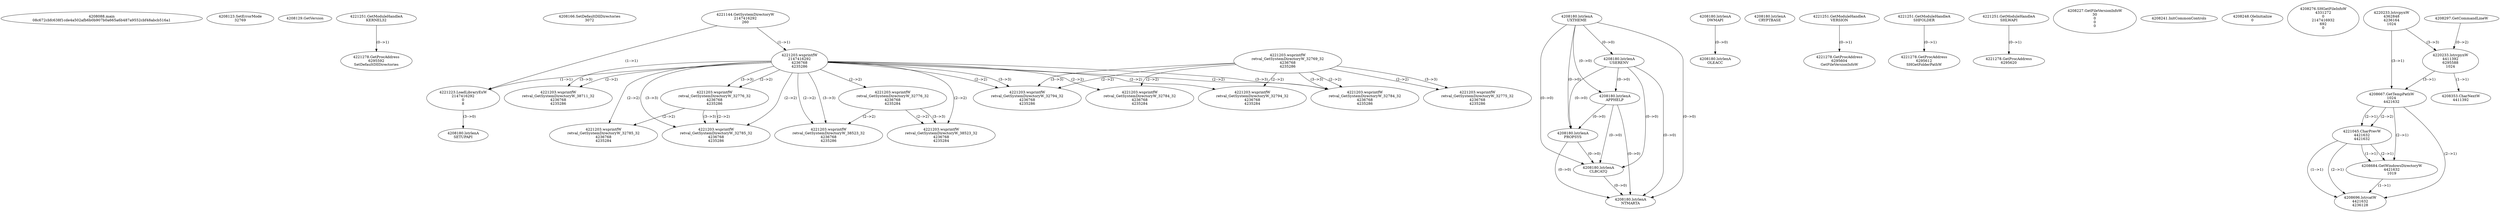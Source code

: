 // Global SCDG with merge call
digraph {
	0 [label="4208088.main
08c672cbfc638f1cde4a502afb6b0b907b0a665a6b487a9552cbf48abcb516a1"]
	1 [label="4208123.SetErrorMode
32769"]
	2 [label="4208129.GetVersion
"]
	3 [label="4221251.GetModuleHandleA
KERNEL32"]
	4 [label="4221278.GetProcAddress
6295592
SetDefaultDllDirectories"]
	3 -> 4 [label="(0-->1)"]
	5 [label="4208166.SetDefaultDllDirectories
3072"]
	6 [label="4221144.GetSystemDirectoryW
2147416292
260"]
	7 [label="4221203.wsprintfW
2147416292
4236768
4235286"]
	6 -> 7 [label="(1-->1)"]
	8 [label="4221223.LoadLibraryExW
2147416292
0
8"]
	6 -> 8 [label="(1-->1)"]
	7 -> 8 [label="(1-->1)"]
	9 [label="4208180.lstrlenA
UXTHEME"]
	10 [label="4221203.wsprintfW
retval_GetSystemDirectoryW_32776_32
4236768
4235284"]
	7 -> 10 [label="(2-->2)"]
	11 [label="4208180.lstrlenA
USERENV"]
	9 -> 11 [label="(0-->0)"]
	12 [label="4208180.lstrlenA
SETUPAPI"]
	8 -> 12 [label="(3-->0)"]
	13 [label="4208180.lstrlenA
APPHELP"]
	9 -> 13 [label="(0-->0)"]
	11 -> 13 [label="(0-->0)"]
	14 [label="4208180.lstrlenA
PROPSYS"]
	9 -> 14 [label="(0-->0)"]
	11 -> 14 [label="(0-->0)"]
	13 -> 14 [label="(0-->0)"]
	15 [label="4208180.lstrlenA
DWMAPI"]
	16 [label="4221203.wsprintfW
retval_GetSystemDirectoryW_38523_32
4236768
4235286"]
	7 -> 16 [label="(2-->2)"]
	10 -> 16 [label="(2-->2)"]
	7 -> 16 [label="(3-->3)"]
	17 [label="4208180.lstrlenA
CRYPTBASE"]
	18 [label="4208180.lstrlenA
OLEACC"]
	15 -> 18 [label="(0-->0)"]
	19 [label="4208180.lstrlenA
CLBCATQ"]
	9 -> 19 [label="(0-->0)"]
	11 -> 19 [label="(0-->0)"]
	13 -> 19 [label="(0-->0)"]
	14 -> 19 [label="(0-->0)"]
	20 [label="4208180.lstrlenA
NTMARTA"]
	9 -> 20 [label="(0-->0)"]
	11 -> 20 [label="(0-->0)"]
	13 -> 20 [label="(0-->0)"]
	14 -> 20 [label="(0-->0)"]
	19 -> 20 [label="(0-->0)"]
	21 [label="4221251.GetModuleHandleA
VERSION"]
	22 [label="4221278.GetProcAddress
6295604
GetFileVersionInfoW"]
	21 -> 22 [label="(0-->1)"]
	23 [label="4221251.GetModuleHandleA
SHFOLDER"]
	24 [label="4221278.GetProcAddress
6295612
SHGetFolderPathW"]
	23 -> 24 [label="(0-->1)"]
	25 [label="4221251.GetModuleHandleA
SHLWAPI"]
	26 [label="4221278.GetProcAddress
6295620
"]
	25 -> 26 [label="(0-->1)"]
	27 [label="4208227.GetFileVersionInfoW
30
0
0
0"]
	28 [label="4208241.InitCommonControls
"]
	29 [label="4208248.OleInitialize
0"]
	30 [label="4208276.SHGetFileInfoW
4331272
0
2147416932
692
0"]
	31 [label="4220233.lstrcpynW
4362848
4236164
1024"]
	32 [label="4208297.GetCommandLineW
"]
	33 [label="4220233.lstrcpynW
4411392
6295588
1024"]
	32 -> 33 [label="(0-->2)"]
	31 -> 33 [label="(3-->3)"]
	34 [label="4208353.CharNextW
4411392"]
	33 -> 34 [label="(1-->1)"]
	35 [label="4208667.GetTempPathW
1024
4421632"]
	31 -> 35 [label="(3-->1)"]
	33 -> 35 [label="(3-->1)"]
	36 [label="4221045.CharPrevW
4421632
4421632"]
	35 -> 36 [label="(2-->1)"]
	35 -> 36 [label="(2-->2)"]
	37 [label="4208684.GetWindowsDirectoryW
4421632
1019"]
	35 -> 37 [label="(2-->1)"]
	36 -> 37 [label="(1-->1)"]
	36 -> 37 [label="(2-->1)"]
	38 [label="4208696.lstrcatW
4421632
4236128"]
	35 -> 38 [label="(2-->1)"]
	36 -> 38 [label="(1-->1)"]
	36 -> 38 [label="(2-->1)"]
	37 -> 38 [label="(1-->1)"]
	39 [label="4221203.wsprintfW
retval_GetSystemDirectoryW_38711_32
4236768
4235286"]
	7 -> 39 [label="(2-->2)"]
	7 -> 39 [label="(3-->3)"]
	40 [label="4221203.wsprintfW
retval_GetSystemDirectoryW_38523_32
4236768
4235284"]
	7 -> 40 [label="(2-->2)"]
	10 -> 40 [label="(2-->2)"]
	10 -> 40 [label="(3-->3)"]
	41 [label="4221203.wsprintfW
retval_GetSystemDirectoryW_32769_32
4236768
4235286"]
	42 [label="4221203.wsprintfW
retval_GetSystemDirectoryW_32775_32
4236768
4235286"]
	41 -> 42 [label="(2-->2)"]
	41 -> 42 [label="(3-->3)"]
	43 [label="4221203.wsprintfW
retval_GetSystemDirectoryW_32784_32
4236768
4235286"]
	7 -> 43 [label="(2-->2)"]
	41 -> 43 [label="(2-->2)"]
	7 -> 43 [label="(3-->3)"]
	41 -> 43 [label="(3-->3)"]
	44 [label="4221203.wsprintfW
retval_GetSystemDirectoryW_32776_32
4236768
4235286"]
	7 -> 44 [label="(2-->2)"]
	7 -> 44 [label="(3-->3)"]
	45 [label="4221203.wsprintfW
retval_GetSystemDirectoryW_32785_32
4236768
4235286"]
	7 -> 45 [label="(2-->2)"]
	44 -> 45 [label="(2-->2)"]
	7 -> 45 [label="(3-->3)"]
	44 -> 45 [label="(3-->3)"]
	46 [label="4221203.wsprintfW
retval_GetSystemDirectoryW_32784_32
4236768
4235284"]
	7 -> 46 [label="(2-->2)"]
	41 -> 46 [label="(2-->2)"]
	47 [label="4221203.wsprintfW
retval_GetSystemDirectoryW_32785_32
4236768
4235284"]
	7 -> 47 [label="(2-->2)"]
	44 -> 47 [label="(2-->2)"]
	48 [label="4221203.wsprintfW
retval_GetSystemDirectoryW_32794_32
4236768
4235286"]
	7 -> 48 [label="(2-->2)"]
	41 -> 48 [label="(2-->2)"]
	7 -> 48 [label="(3-->3)"]
	41 -> 48 [label="(3-->3)"]
	49 [label="4221203.wsprintfW
retval_GetSystemDirectoryW_32794_32
4236768
4235284"]
	7 -> 49 [label="(2-->2)"]
	41 -> 49 [label="(2-->2)"]
}
